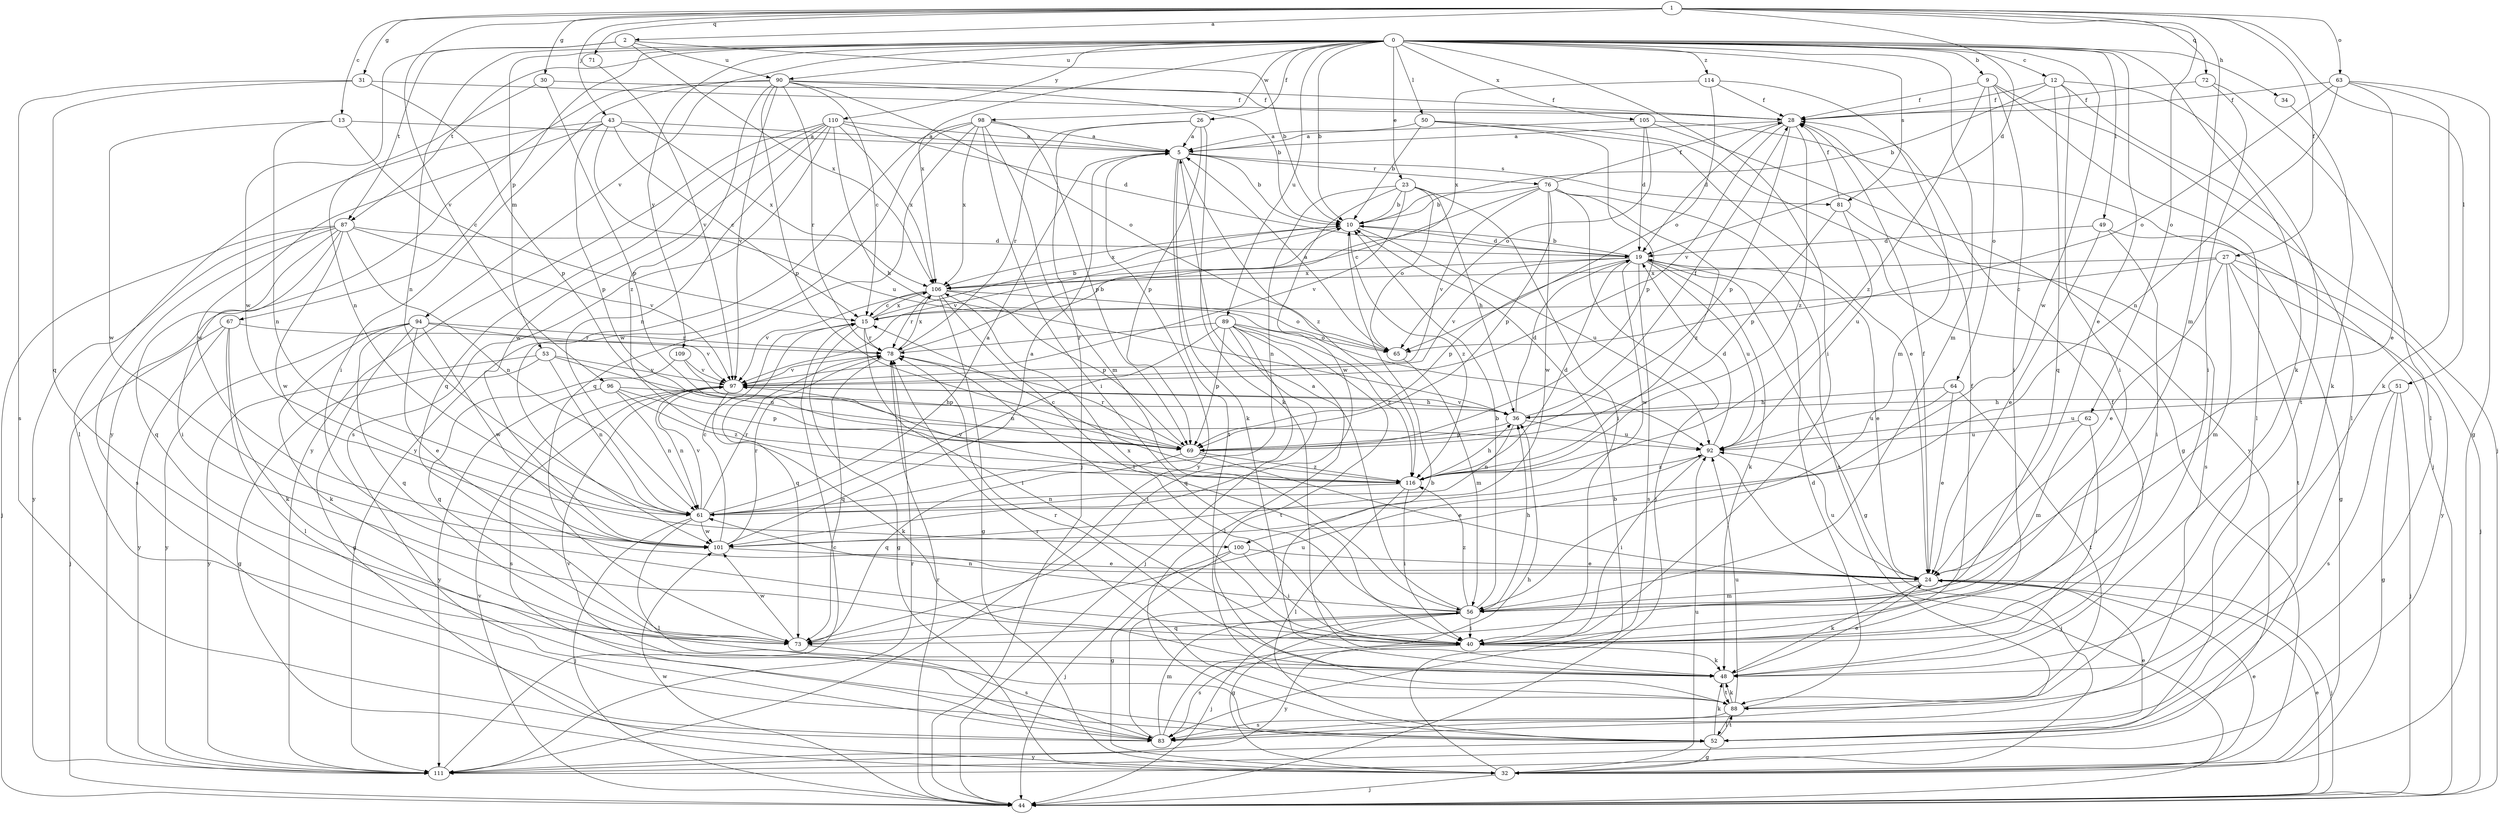 strict digraph  {
0;
1;
2;
5;
9;
10;
12;
13;
15;
19;
23;
24;
26;
27;
28;
30;
31;
32;
34;
36;
40;
43;
44;
48;
49;
50;
51;
52;
53;
56;
61;
62;
63;
64;
65;
67;
69;
71;
72;
73;
76;
78;
81;
83;
87;
88;
89;
90;
92;
94;
96;
97;
98;
100;
101;
105;
106;
109;
110;
111;
114;
116;
0 -> 9  [label=b];
0 -> 10  [label=b];
0 -> 12  [label=c];
0 -> 23  [label=e];
0 -> 24  [label=e];
0 -> 26  [label=f];
0 -> 34  [label=h];
0 -> 40  [label=i];
0 -> 48  [label=k];
0 -> 49  [label=l];
0 -> 50  [label=l];
0 -> 53  [label=m];
0 -> 56  [label=m];
0 -> 61  [label=n];
0 -> 67  [label=p];
0 -> 81  [label=s];
0 -> 87  [label=t];
0 -> 89  [label=u];
0 -> 90  [label=u];
0 -> 94  [label=v];
0 -> 98  [label=w];
0 -> 100  [label=w];
0 -> 105  [label=x];
0 -> 106  [label=x];
0 -> 109  [label=y];
0 -> 110  [label=y];
0 -> 114  [label=z];
1 -> 2  [label=a];
1 -> 13  [label=c];
1 -> 19  [label=d];
1 -> 27  [label=f];
1 -> 30  [label=g];
1 -> 31  [label=g];
1 -> 43  [label=j];
1 -> 51  [label=l];
1 -> 56  [label=m];
1 -> 62  [label=o];
1 -> 63  [label=o];
1 -> 71  [label=q];
1 -> 72  [label=q];
1 -> 96  [label=v];
2 -> 10  [label=b];
2 -> 87  [label=t];
2 -> 90  [label=u];
2 -> 100  [label=w];
2 -> 106  [label=x];
5 -> 10  [label=b];
5 -> 48  [label=k];
5 -> 76  [label=r];
5 -> 81  [label=s];
5 -> 88  [label=t];
5 -> 111  [label=y];
5 -> 116  [label=z];
9 -> 28  [label=f];
9 -> 40  [label=i];
9 -> 44  [label=j];
9 -> 52  [label=l];
9 -> 64  [label=o];
9 -> 116  [label=z];
10 -> 19  [label=d];
10 -> 92  [label=u];
10 -> 97  [label=v];
10 -> 106  [label=x];
10 -> 116  [label=z];
12 -> 10  [label=b];
12 -> 28  [label=f];
12 -> 40  [label=i];
12 -> 52  [label=l];
12 -> 73  [label=q];
12 -> 88  [label=t];
13 -> 5  [label=a];
13 -> 15  [label=c];
13 -> 61  [label=n];
13 -> 101  [label=w];
15 -> 10  [label=b];
15 -> 32  [label=g];
15 -> 40  [label=i];
15 -> 73  [label=q];
15 -> 78  [label=r];
15 -> 106  [label=x];
19 -> 10  [label=b];
19 -> 24  [label=e];
19 -> 32  [label=g];
19 -> 48  [label=k];
19 -> 69  [label=p];
19 -> 83  [label=s];
19 -> 92  [label=u];
19 -> 97  [label=v];
19 -> 101  [label=w];
19 -> 106  [label=x];
23 -> 10  [label=b];
23 -> 36  [label=h];
23 -> 40  [label=i];
23 -> 61  [label=n];
23 -> 65  [label=o];
23 -> 97  [label=v];
23 -> 101  [label=w];
24 -> 28  [label=f];
24 -> 44  [label=j];
24 -> 48  [label=k];
24 -> 56  [label=m];
24 -> 92  [label=u];
26 -> 5  [label=a];
26 -> 44  [label=j];
26 -> 48  [label=k];
26 -> 69  [label=p];
26 -> 78  [label=r];
27 -> 15  [label=c];
27 -> 24  [label=e];
27 -> 44  [label=j];
27 -> 56  [label=m];
27 -> 88  [label=t];
27 -> 106  [label=x];
27 -> 111  [label=y];
28 -> 5  [label=a];
28 -> 19  [label=d];
28 -> 69  [label=p];
28 -> 97  [label=v];
28 -> 116  [label=z];
30 -> 28  [label=f];
30 -> 61  [label=n];
30 -> 69  [label=p];
31 -> 28  [label=f];
31 -> 69  [label=p];
31 -> 73  [label=q];
31 -> 83  [label=s];
32 -> 10  [label=b];
32 -> 24  [label=e];
32 -> 44  [label=j];
32 -> 92  [label=u];
34 -> 48  [label=k];
36 -> 19  [label=d];
36 -> 28  [label=f];
36 -> 61  [label=n];
36 -> 69  [label=p];
36 -> 92  [label=u];
36 -> 97  [label=v];
40 -> 28  [label=f];
40 -> 48  [label=k];
40 -> 83  [label=s];
40 -> 111  [label=y];
43 -> 5  [label=a];
43 -> 15  [label=c];
43 -> 52  [label=l];
43 -> 69  [label=p];
43 -> 92  [label=u];
43 -> 101  [label=w];
43 -> 106  [label=x];
44 -> 24  [label=e];
44 -> 78  [label=r];
44 -> 97  [label=v];
44 -> 101  [label=w];
48 -> 24  [label=e];
48 -> 28  [label=f];
48 -> 78  [label=r];
48 -> 88  [label=t];
49 -> 19  [label=d];
49 -> 24  [label=e];
49 -> 32  [label=g];
49 -> 40  [label=i];
50 -> 5  [label=a];
50 -> 10  [label=b];
50 -> 24  [label=e];
50 -> 32  [label=g];
50 -> 69  [label=p];
51 -> 32  [label=g];
51 -> 36  [label=h];
51 -> 44  [label=j];
51 -> 83  [label=s];
51 -> 92  [label=u];
52 -> 24  [label=e];
52 -> 32  [label=g];
52 -> 48  [label=k];
52 -> 88  [label=t];
52 -> 111  [label=y];
53 -> 32  [label=g];
53 -> 61  [label=n];
53 -> 92  [label=u];
53 -> 97  [label=v];
53 -> 111  [label=y];
56 -> 5  [label=a];
56 -> 10  [label=b];
56 -> 32  [label=g];
56 -> 36  [label=h];
56 -> 40  [label=i];
56 -> 44  [label=j];
56 -> 61  [label=n];
56 -> 73  [label=q];
56 -> 106  [label=x];
56 -> 116  [label=z];
61 -> 5  [label=a];
61 -> 44  [label=j];
61 -> 52  [label=l];
61 -> 78  [label=r];
61 -> 97  [label=v];
61 -> 101  [label=w];
62 -> 40  [label=i];
62 -> 56  [label=m];
62 -> 92  [label=u];
63 -> 24  [label=e];
63 -> 28  [label=f];
63 -> 32  [label=g];
63 -> 48  [label=k];
63 -> 61  [label=n];
63 -> 65  [label=o];
64 -> 24  [label=e];
64 -> 36  [label=h];
64 -> 88  [label=t];
64 -> 92  [label=u];
65 -> 5  [label=a];
65 -> 56  [label=m];
67 -> 44  [label=j];
67 -> 48  [label=k];
67 -> 52  [label=l];
67 -> 78  [label=r];
67 -> 111  [label=y];
69 -> 24  [label=e];
69 -> 73  [label=q];
69 -> 78  [label=r];
69 -> 116  [label=z];
71 -> 97  [label=v];
72 -> 28  [label=f];
72 -> 40  [label=i];
72 -> 52  [label=l];
73 -> 83  [label=s];
73 -> 92  [label=u];
73 -> 101  [label=w];
76 -> 10  [label=b];
76 -> 15  [label=c];
76 -> 28  [label=f];
76 -> 44  [label=j];
76 -> 69  [label=p];
76 -> 83  [label=s];
76 -> 97  [label=v];
76 -> 101  [label=w];
76 -> 116  [label=z];
78 -> 10  [label=b];
78 -> 40  [label=i];
78 -> 73  [label=q];
78 -> 97  [label=v];
78 -> 106  [label=x];
81 -> 28  [label=f];
81 -> 69  [label=p];
81 -> 83  [label=s];
81 -> 92  [label=u];
83 -> 10  [label=b];
83 -> 36  [label=h];
83 -> 56  [label=m];
83 -> 97  [label=v];
87 -> 19  [label=d];
87 -> 40  [label=i];
87 -> 44  [label=j];
87 -> 61  [label=n];
87 -> 73  [label=q];
87 -> 83  [label=s];
87 -> 97  [label=v];
87 -> 101  [label=w];
87 -> 111  [label=y];
88 -> 19  [label=d];
88 -> 48  [label=k];
88 -> 52  [label=l];
88 -> 78  [label=r];
88 -> 83  [label=s];
88 -> 92  [label=u];
89 -> 44  [label=j];
89 -> 52  [label=l];
89 -> 61  [label=n];
89 -> 65  [label=o];
89 -> 69  [label=p];
89 -> 73  [label=q];
89 -> 78  [label=r];
89 -> 88  [label=t];
89 -> 116  [label=z];
90 -> 10  [label=b];
90 -> 15  [label=c];
90 -> 28  [label=f];
90 -> 40  [label=i];
90 -> 65  [label=o];
90 -> 69  [label=p];
90 -> 78  [label=r];
90 -> 97  [label=v];
90 -> 111  [label=y];
90 -> 116  [label=z];
92 -> 19  [label=d];
92 -> 40  [label=i];
92 -> 44  [label=j];
92 -> 116  [label=z];
94 -> 24  [label=e];
94 -> 32  [label=g];
94 -> 48  [label=k];
94 -> 73  [label=q];
94 -> 78  [label=r];
94 -> 97  [label=v];
94 -> 101  [label=w];
94 -> 111  [label=y];
96 -> 36  [label=h];
96 -> 61  [label=n];
96 -> 69  [label=p];
96 -> 111  [label=y];
96 -> 116  [label=z];
97 -> 36  [label=h];
97 -> 48  [label=k];
97 -> 61  [label=n];
97 -> 83  [label=s];
98 -> 5  [label=a];
98 -> 40  [label=i];
98 -> 56  [label=m];
98 -> 69  [label=p];
98 -> 73  [label=q];
98 -> 101  [label=w];
98 -> 106  [label=x];
98 -> 111  [label=y];
100 -> 24  [label=e];
100 -> 32  [label=g];
100 -> 40  [label=i];
100 -> 44  [label=j];
101 -> 5  [label=a];
101 -> 15  [label=c];
101 -> 24  [label=e];
101 -> 78  [label=r];
105 -> 5  [label=a];
105 -> 19  [label=d];
105 -> 44  [label=j];
105 -> 65  [label=o];
105 -> 111  [label=y];
106 -> 15  [label=c];
106 -> 32  [label=g];
106 -> 40  [label=i];
106 -> 65  [label=o];
106 -> 69  [label=p];
106 -> 78  [label=r];
106 -> 97  [label=v];
109 -> 69  [label=p];
109 -> 73  [label=q];
109 -> 97  [label=v];
110 -> 5  [label=a];
110 -> 19  [label=d];
110 -> 36  [label=h];
110 -> 61  [label=n];
110 -> 73  [label=q];
110 -> 83  [label=s];
110 -> 101  [label=w];
110 -> 106  [label=x];
110 -> 111  [label=y];
111 -> 15  [label=c];
111 -> 78  [label=r];
114 -> 28  [label=f];
114 -> 56  [label=m];
114 -> 65  [label=o];
114 -> 106  [label=x];
116 -> 15  [label=c];
116 -> 19  [label=d];
116 -> 36  [label=h];
116 -> 40  [label=i];
116 -> 52  [label=l];
116 -> 61  [label=n];
116 -> 97  [label=v];
}
